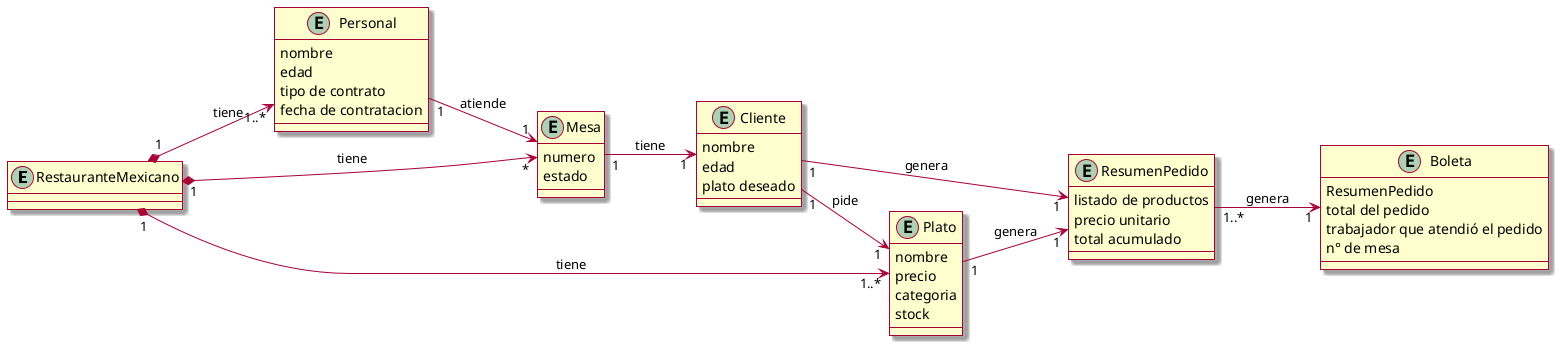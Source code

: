 @startuml
skin rose
left to right direction
entity RestauranteMexicano{
}
entity Personal{
    nombre
    edad
    tipo de contrato
    fecha de contratacion
}
entity Mesa{
    numero
    estado
}
entity Plato{
    nombre
    precio
    categoria
    stock
}
entity Cliente{
    nombre
    edad
    plato deseado
}
entity ResumenPedido{
    listado de productos
    precio unitario
    total acumulado
}
entity Boleta{
    ResumenPedido
    total del pedido
    trabajador que atendió el pedido
    n° de mesa
}
RestauranteMexicano"1"*-->"1..*"Personal : tiene
RestauranteMexicano"1"*-->"*"Mesa : tiene
RestauranteMexicano"1"*-->"1..*"Plato : tiene
Personal"1"-->"1"Mesa : atiende
Mesa"1"-->"1"Cliente : tiene
Cliente"1"-->"1"Plato : pide
Cliente"1"-->"1"ResumenPedido : genera
Plato"1"-->"1"ResumenPedido : genera
ResumenPedido"1..*"-->"1"Boleta : genera

@enduml